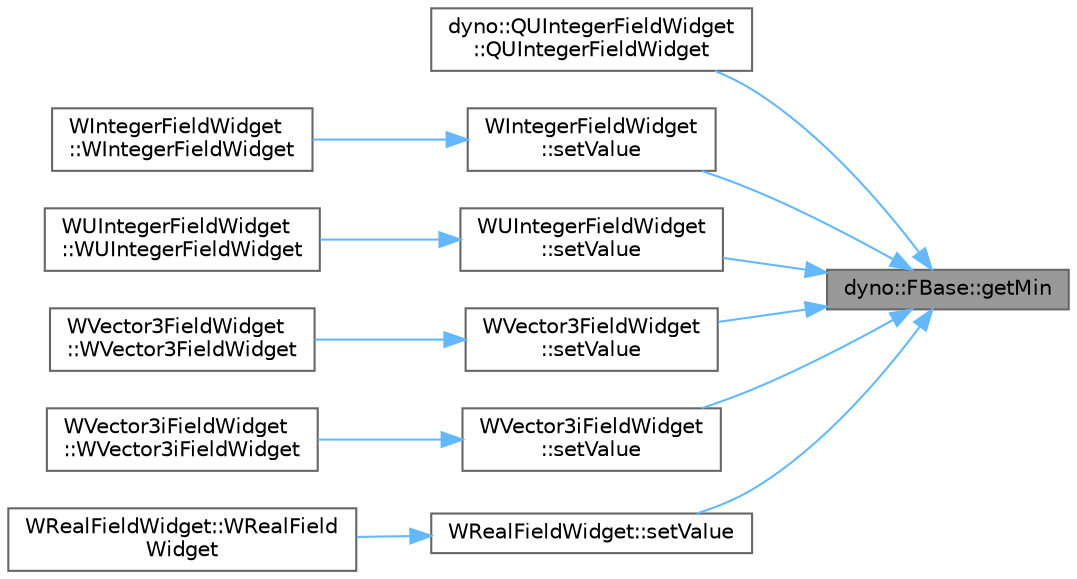 digraph "dyno::FBase::getMin"
{
 // LATEX_PDF_SIZE
  bgcolor="transparent";
  edge [fontname=Helvetica,fontsize=10,labelfontname=Helvetica,labelfontsize=10];
  node [fontname=Helvetica,fontsize=10,shape=box,height=0.2,width=0.4];
  rankdir="RL";
  Node1 [id="Node000001",label="dyno::FBase::getMin",height=0.2,width=0.4,color="gray40", fillcolor="grey60", style="filled", fontcolor="black",tooltip=" "];
  Node1 -> Node2 [id="edge1_Node000001_Node000002",dir="back",color="steelblue1",style="solid",tooltip=" "];
  Node2 [id="Node000002",label="dyno::QUIntegerFieldWidget\l::QUIntegerFieldWidget",height=0.2,width=0.4,color="grey40", fillcolor="white", style="filled",URL="$classdyno_1_1_q_u_integer_field_widget.html#a7ec4f33986fa2ed4169ff4ce4b320bff",tooltip=" "];
  Node1 -> Node3 [id="edge2_Node000001_Node000003",dir="back",color="steelblue1",style="solid",tooltip=" "];
  Node3 [id="Node000003",label="WIntegerFieldWidget\l::setValue",height=0.2,width=0.4,color="grey40", fillcolor="white", style="filled",URL="$class_w_integer_field_widget.html#ad2cb745eacfc740af09626a4462f162e",tooltip=" "];
  Node3 -> Node4 [id="edge3_Node000003_Node000004",dir="back",color="steelblue1",style="solid",tooltip=" "];
  Node4 [id="Node000004",label="WIntegerFieldWidget\l::WIntegerFieldWidget",height=0.2,width=0.4,color="grey40", fillcolor="white", style="filled",URL="$class_w_integer_field_widget.html#a6e329453f94fef4263a35b69edcc4ce3",tooltip=" "];
  Node1 -> Node5 [id="edge4_Node000001_Node000005",dir="back",color="steelblue1",style="solid",tooltip=" "];
  Node5 [id="Node000005",label="WUIntegerFieldWidget\l::setValue",height=0.2,width=0.4,color="grey40", fillcolor="white", style="filled",URL="$class_w_u_integer_field_widget.html#ada1109ead31cd29401687648b39c95d7",tooltip=" "];
  Node5 -> Node6 [id="edge5_Node000005_Node000006",dir="back",color="steelblue1",style="solid",tooltip=" "];
  Node6 [id="Node000006",label="WUIntegerFieldWidget\l::WUIntegerFieldWidget",height=0.2,width=0.4,color="grey40", fillcolor="white", style="filled",URL="$class_w_u_integer_field_widget.html#afe9075f8efae23b0b0ec93a7f2a83cdc",tooltip=" "];
  Node1 -> Node7 [id="edge6_Node000001_Node000007",dir="back",color="steelblue1",style="solid",tooltip=" "];
  Node7 [id="Node000007",label="WVector3FieldWidget\l::setValue",height=0.2,width=0.4,color="grey40", fillcolor="white", style="filled",URL="$class_w_vector3_field_widget.html#a4abc17c920aca7477c3040b047a6a3c6",tooltip=" "];
  Node7 -> Node8 [id="edge7_Node000007_Node000008",dir="back",color="steelblue1",style="solid",tooltip=" "];
  Node8 [id="Node000008",label="WVector3FieldWidget\l::WVector3FieldWidget",height=0.2,width=0.4,color="grey40", fillcolor="white", style="filled",URL="$class_w_vector3_field_widget.html#af97aa38d915e9507dc6d03ce2567974d",tooltip=" "];
  Node1 -> Node9 [id="edge8_Node000001_Node000009",dir="back",color="steelblue1",style="solid",tooltip=" "];
  Node9 [id="Node000009",label="WVector3iFieldWidget\l::setValue",height=0.2,width=0.4,color="grey40", fillcolor="white", style="filled",URL="$class_w_vector3i_field_widget.html#a126d639e1314712b7a1775ad3a948bfa",tooltip=" "];
  Node9 -> Node10 [id="edge9_Node000009_Node000010",dir="back",color="steelblue1",style="solid",tooltip=" "];
  Node10 [id="Node000010",label="WVector3iFieldWidget\l::WVector3iFieldWidget",height=0.2,width=0.4,color="grey40", fillcolor="white", style="filled",URL="$class_w_vector3i_field_widget.html#a4adcddee50abfb1cf3d30c92be738686",tooltip=" "];
  Node1 -> Node11 [id="edge10_Node000001_Node000011",dir="back",color="steelblue1",style="solid",tooltip=" "];
  Node11 [id="Node000011",label="WRealFieldWidget::setValue",height=0.2,width=0.4,color="grey40", fillcolor="white", style="filled",URL="$class_w_real_field_widget.html#a251a5cec9273466aea2905b070af4c34",tooltip=" "];
  Node11 -> Node12 [id="edge11_Node000011_Node000012",dir="back",color="steelblue1",style="solid",tooltip=" "];
  Node12 [id="Node000012",label="WRealFieldWidget::WRealField\lWidget",height=0.2,width=0.4,color="grey40", fillcolor="white", style="filled",URL="$class_w_real_field_widget.html#aea177f631ea3fdca2289f3fc283342e9",tooltip=" "];
}
